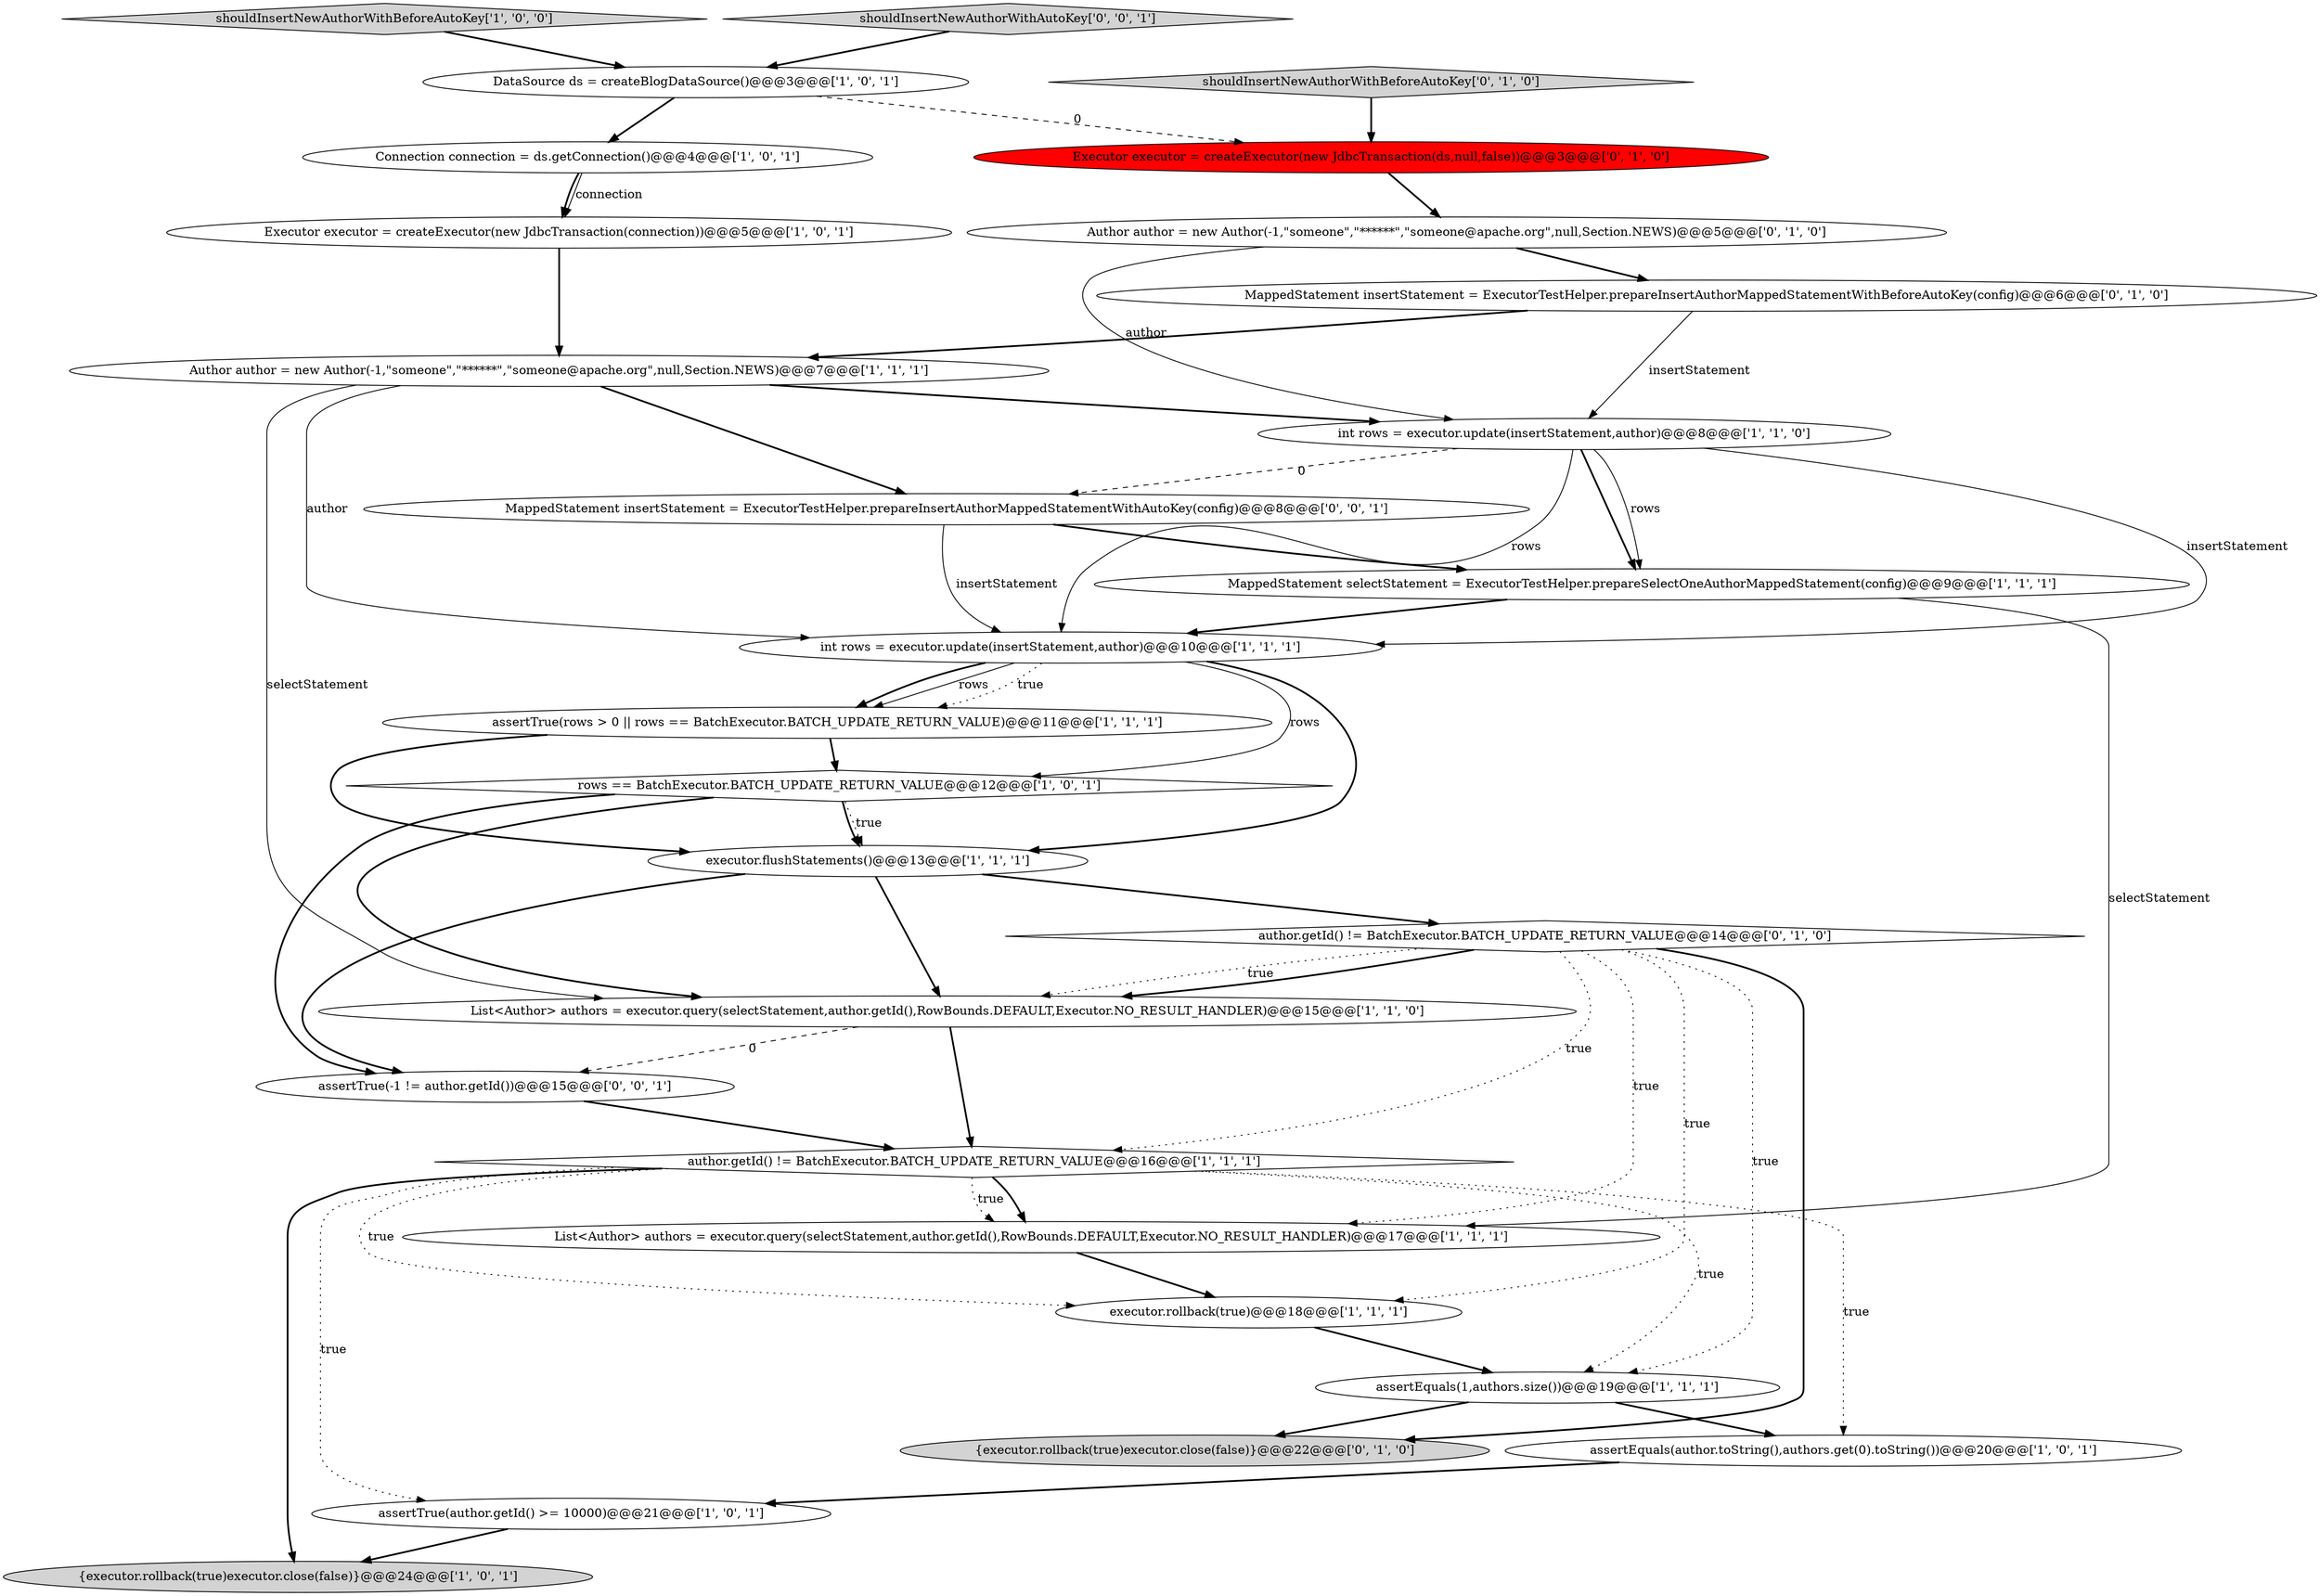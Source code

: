 digraph {
5 [style = filled, label = "shouldInsertNewAuthorWithBeforeAutoKey['1', '0', '0']", fillcolor = lightgray, shape = diamond image = "AAA0AAABBB1BBB"];
13 [style = filled, label = "executor.rollback(true)@@@18@@@['1', '1', '1']", fillcolor = white, shape = ellipse image = "AAA0AAABBB1BBB"];
25 [style = filled, label = "shouldInsertNewAuthorWithAutoKey['0', '0', '1']", fillcolor = lightgray, shape = diamond image = "AAA0AAABBB3BBB"];
16 [style = filled, label = "Author author = new Author(-1,\"someone\",\"******\",\"someone@apache.org\",null,Section.NEWS)@@@7@@@['1', '1', '1']", fillcolor = white, shape = ellipse image = "AAA0AAABBB1BBB"];
11 [style = filled, label = "List<Author> authors = executor.query(selectStatement,author.getId(),RowBounds.DEFAULT,Executor.NO_RESULT_HANDLER)@@@15@@@['1', '1', '0']", fillcolor = white, shape = ellipse image = "AAA0AAABBB1BBB"];
23 [style = filled, label = "author.getId() != BatchExecutor.BATCH_UPDATE_RETURN_VALUE@@@14@@@['0', '1', '0']", fillcolor = white, shape = diamond image = "AAA0AAABBB2BBB"];
20 [style = filled, label = "Author author = new Author(-1,\"someone\",\"******\",\"someone@apache.org\",null,Section.NEWS)@@@5@@@['0', '1', '0']", fillcolor = white, shape = ellipse image = "AAA0AAABBB2BBB"];
8 [style = filled, label = "assertTrue(author.getId() >= 10000)@@@21@@@['1', '0', '1']", fillcolor = white, shape = ellipse image = "AAA0AAABBB1BBB"];
15 [style = filled, label = "DataSource ds = createBlogDataSource()@@@3@@@['1', '0', '1']", fillcolor = white, shape = ellipse image = "AAA0AAABBB1BBB"];
18 [style = filled, label = "Executor executor = createExecutor(new JdbcTransaction(connection))@@@5@@@['1', '0', '1']", fillcolor = white, shape = ellipse image = "AAA0AAABBB1BBB"];
24 [style = filled, label = "{executor.rollback(true)executor.close(false)}@@@22@@@['0', '1', '0']", fillcolor = lightgray, shape = ellipse image = "AAA0AAABBB2BBB"];
14 [style = filled, label = "assertEquals(1,authors.size())@@@19@@@['1', '1', '1']", fillcolor = white, shape = ellipse image = "AAA0AAABBB1BBB"];
21 [style = filled, label = "MappedStatement insertStatement = ExecutorTestHelper.prepareInsertAuthorMappedStatementWithBeforeAutoKey(config)@@@6@@@['0', '1', '0']", fillcolor = white, shape = ellipse image = "AAA0AAABBB2BBB"];
6 [style = filled, label = "assertEquals(author.toString(),authors.get(0).toString())@@@20@@@['1', '0', '1']", fillcolor = white, shape = ellipse image = "AAA0AAABBB1BBB"];
7 [style = filled, label = "author.getId() != BatchExecutor.BATCH_UPDATE_RETURN_VALUE@@@16@@@['1', '1', '1']", fillcolor = white, shape = diamond image = "AAA0AAABBB1BBB"];
12 [style = filled, label = "List<Author> authors = executor.query(selectStatement,author.getId(),RowBounds.DEFAULT,Executor.NO_RESULT_HANDLER)@@@17@@@['1', '1', '1']", fillcolor = white, shape = ellipse image = "AAA0AAABBB1BBB"];
0 [style = filled, label = "executor.flushStatements()@@@13@@@['1', '1', '1']", fillcolor = white, shape = ellipse image = "AAA0AAABBB1BBB"];
26 [style = filled, label = "assertTrue(-1 != author.getId())@@@15@@@['0', '0', '1']", fillcolor = white, shape = ellipse image = "AAA0AAABBB3BBB"];
17 [style = filled, label = "Connection connection = ds.getConnection()@@@4@@@['1', '0', '1']", fillcolor = white, shape = ellipse image = "AAA0AAABBB1BBB"];
1 [style = filled, label = "rows == BatchExecutor.BATCH_UPDATE_RETURN_VALUE@@@12@@@['1', '0', '1']", fillcolor = white, shape = diamond image = "AAA0AAABBB1BBB"];
22 [style = filled, label = "shouldInsertNewAuthorWithBeforeAutoKey['0', '1', '0']", fillcolor = lightgray, shape = diamond image = "AAA0AAABBB2BBB"];
27 [style = filled, label = "MappedStatement insertStatement = ExecutorTestHelper.prepareInsertAuthorMappedStatementWithAutoKey(config)@@@8@@@['0', '0', '1']", fillcolor = white, shape = ellipse image = "AAA0AAABBB3BBB"];
4 [style = filled, label = "MappedStatement selectStatement = ExecutorTestHelper.prepareSelectOneAuthorMappedStatement(config)@@@9@@@['1', '1', '1']", fillcolor = white, shape = ellipse image = "AAA0AAABBB1BBB"];
2 [style = filled, label = "{executor.rollback(true)executor.close(false)}@@@24@@@['1', '0', '1']", fillcolor = lightgray, shape = ellipse image = "AAA0AAABBB1BBB"];
3 [style = filled, label = "int rows = executor.update(insertStatement,author)@@@10@@@['1', '1', '1']", fillcolor = white, shape = ellipse image = "AAA0AAABBB1BBB"];
9 [style = filled, label = "int rows = executor.update(insertStatement,author)@@@8@@@['1', '1', '0']", fillcolor = white, shape = ellipse image = "AAA0AAABBB1BBB"];
10 [style = filled, label = "assertTrue(rows > 0 || rows == BatchExecutor.BATCH_UPDATE_RETURN_VALUE)@@@11@@@['1', '1', '1']", fillcolor = white, shape = ellipse image = "AAA0AAABBB1BBB"];
19 [style = filled, label = "Executor executor = createExecutor(new JdbcTransaction(ds,null,false))@@@3@@@['0', '1', '0']", fillcolor = red, shape = ellipse image = "AAA1AAABBB2BBB"];
14->24 [style = bold, label=""];
4->3 [style = bold, label=""];
9->4 [style = solid, label="rows"];
7->6 [style = dotted, label="true"];
7->14 [style = dotted, label="true"];
0->26 [style = bold, label=""];
26->7 [style = bold, label=""];
16->27 [style = bold, label=""];
3->10 [style = solid, label="rows"];
22->19 [style = bold, label=""];
16->11 [style = solid, label="selectStatement"];
7->12 [style = bold, label=""];
9->3 [style = solid, label="rows"];
19->20 [style = bold, label=""];
9->4 [style = bold, label=""];
3->1 [style = solid, label="rows"];
7->13 [style = dotted, label="true"];
3->10 [style = dotted, label="true"];
11->26 [style = dashed, label="0"];
9->27 [style = dashed, label="0"];
0->11 [style = bold, label=""];
5->15 [style = bold, label=""];
1->0 [style = bold, label=""];
15->19 [style = dashed, label="0"];
23->7 [style = dotted, label="true"];
1->26 [style = bold, label=""];
9->3 [style = solid, label="insertStatement"];
3->0 [style = bold, label=""];
1->11 [style = bold, label=""];
7->12 [style = dotted, label="true"];
20->21 [style = bold, label=""];
3->10 [style = bold, label=""];
12->13 [style = bold, label=""];
27->4 [style = bold, label=""];
15->17 [style = bold, label=""];
23->24 [style = bold, label=""];
20->9 [style = solid, label="author"];
23->14 [style = dotted, label="true"];
0->23 [style = bold, label=""];
8->2 [style = bold, label=""];
17->18 [style = solid, label="connection"];
7->2 [style = bold, label=""];
17->18 [style = bold, label=""];
10->0 [style = bold, label=""];
6->8 [style = bold, label=""];
23->11 [style = dotted, label="true"];
23->13 [style = dotted, label="true"];
21->16 [style = bold, label=""];
25->15 [style = bold, label=""];
27->3 [style = solid, label="insertStatement"];
1->0 [style = dotted, label="true"];
21->9 [style = solid, label="insertStatement"];
23->11 [style = bold, label=""];
23->12 [style = dotted, label="true"];
10->1 [style = bold, label=""];
16->3 [style = solid, label="author"];
7->8 [style = dotted, label="true"];
13->14 [style = bold, label=""];
14->6 [style = bold, label=""];
16->9 [style = bold, label=""];
11->7 [style = bold, label=""];
4->12 [style = solid, label="selectStatement"];
18->16 [style = bold, label=""];
}
